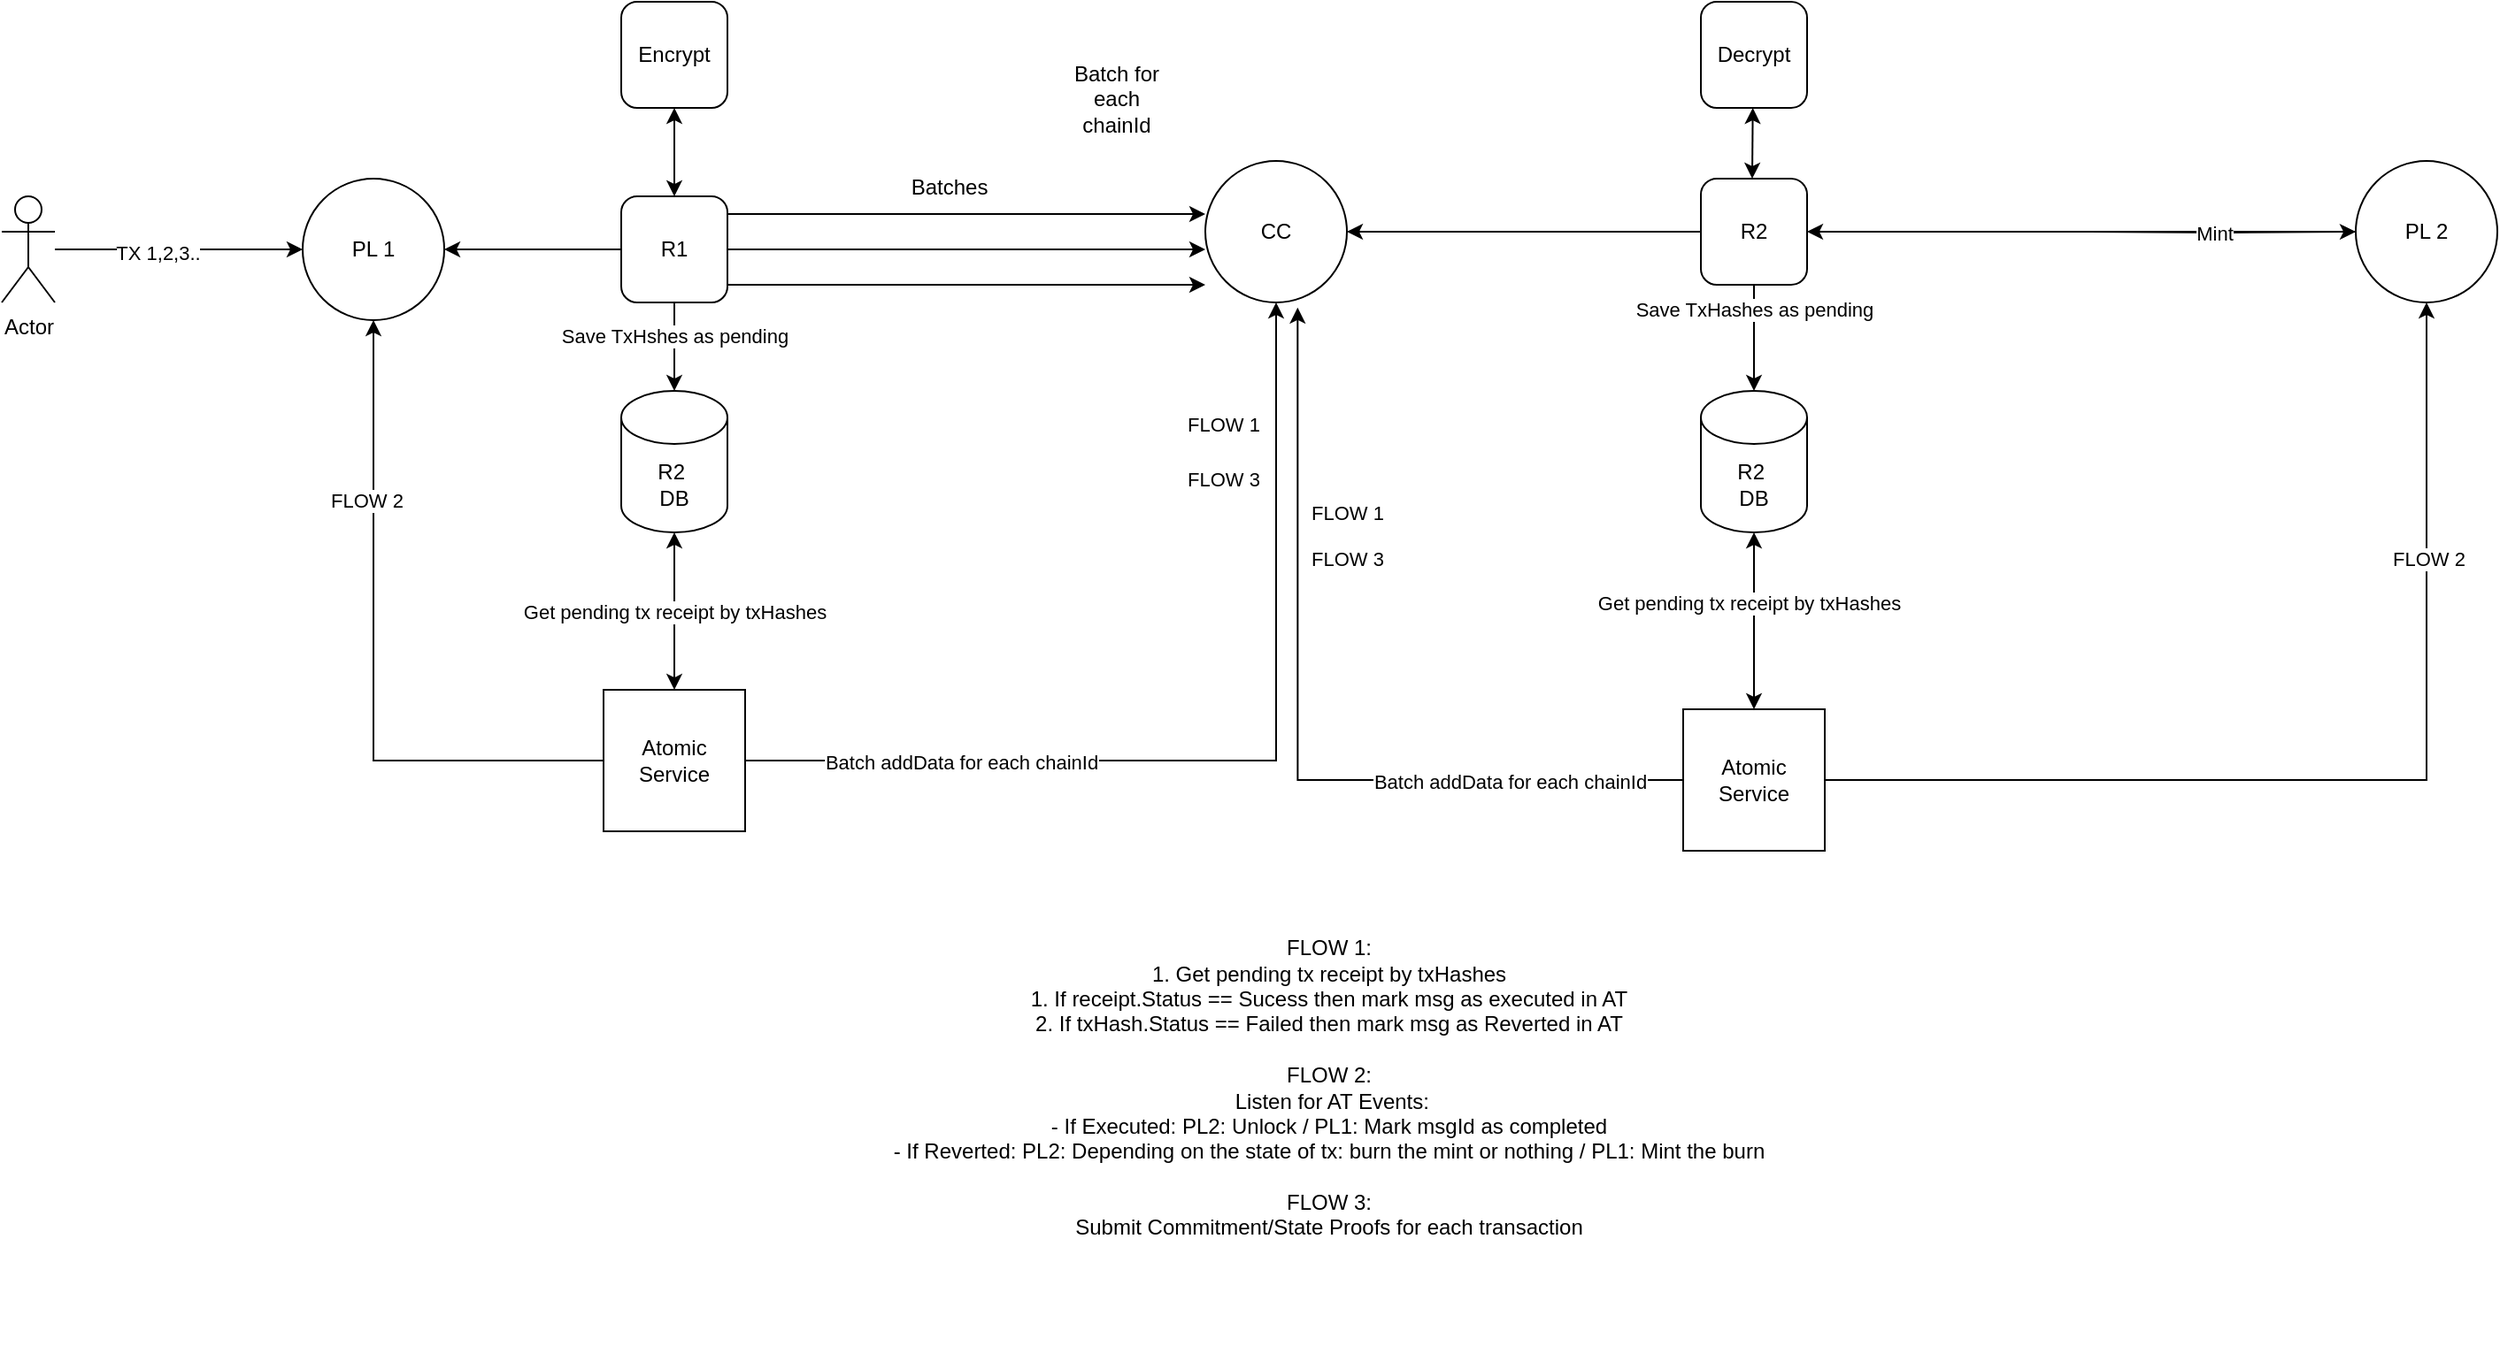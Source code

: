 <mxfile version="26.0.12">
  <diagram name="Page-1" id="jjdIokGwkK0cTNG_v56w">
    <mxGraphModel grid="1" page="1" gridSize="10" guides="1" tooltips="1" connect="1" arrows="1" fold="1" pageScale="1" pageWidth="827" pageHeight="1169" math="0" shadow="0">
      <root>
        <mxCell id="0" />
        <mxCell id="1" parent="0" />
        <mxCell id="jC8eQnZbyMVgpbqz0YAS-1" value="PL 1" style="ellipse;whiteSpace=wrap;html=1;aspect=fixed;" vertex="1" parent="1">
          <mxGeometry x="-670" y="70" width="80" height="80" as="geometry" />
        </mxCell>
        <mxCell id="jC8eQnZbyMVgpbqz0YAS-2" value="CC" style="ellipse;whiteSpace=wrap;html=1;aspect=fixed;" vertex="1" parent="1">
          <mxGeometry x="-160" y="60" width="80" height="80" as="geometry" />
        </mxCell>
        <mxCell id="jC8eQnZbyMVgpbqz0YAS-12" style="edgeStyle=orthogonalEdgeStyle;rounded=0;orthogonalLoop=1;jettySize=auto;html=1;" edge="1" parent="1" source="jC8eQnZbyMVgpbqz0YAS-3" target="jC8eQnZbyMVgpbqz0YAS-1">
          <mxGeometry relative="1" as="geometry" />
        </mxCell>
        <mxCell id="jC8eQnZbyMVgpbqz0YAS-17" value="TX 1,2,3.." style="edgeLabel;html=1;align=center;verticalAlign=middle;resizable=0;points=[];" vertex="1" connectable="0" parent="jC8eQnZbyMVgpbqz0YAS-12">
          <mxGeometry x="-0.181" y="-2" relative="1" as="geometry">
            <mxPoint as="offset" />
          </mxGeometry>
        </mxCell>
        <mxCell id="jC8eQnZbyMVgpbqz0YAS-3" value="Actor" style="shape=umlActor;verticalLabelPosition=bottom;verticalAlign=top;html=1;outlineConnect=0;" vertex="1" parent="1">
          <mxGeometry x="-840" y="80" width="30" height="60" as="geometry" />
        </mxCell>
        <mxCell id="jC8eQnZbyMVgpbqz0YAS-23" style="edgeStyle=orthogonalEdgeStyle;rounded=0;orthogonalLoop=1;jettySize=auto;html=1;" edge="1" parent="1" source="jC8eQnZbyMVgpbqz0YAS-9" target="jC8eQnZbyMVgpbqz0YAS-1">
          <mxGeometry relative="1" as="geometry" />
        </mxCell>
        <mxCell id="jC8eQnZbyMVgpbqz0YAS-9" value="R1" style="rounded=1;whiteSpace=wrap;html=1;direction=west;" vertex="1" parent="1">
          <mxGeometry x="-490" y="80" width="60" height="60" as="geometry" />
        </mxCell>
        <mxCell id="jC8eQnZbyMVgpbqz0YAS-26" value="" style="endArrow=classic;html=1;rounded=0;" edge="1" parent="1">
          <mxGeometry width="50" height="50" relative="1" as="geometry">
            <mxPoint x="-430" y="90" as="sourcePoint" />
            <mxPoint x="-160" y="90" as="targetPoint" />
          </mxGeometry>
        </mxCell>
        <mxCell id="jC8eQnZbyMVgpbqz0YAS-27" value="" style="endArrow=classic;html=1;rounded=0;" edge="1" parent="1">
          <mxGeometry width="50" height="50" relative="1" as="geometry">
            <mxPoint x="-430" y="110" as="sourcePoint" />
            <mxPoint x="-160" y="110" as="targetPoint" />
          </mxGeometry>
        </mxCell>
        <mxCell id="jC8eQnZbyMVgpbqz0YAS-28" value="" style="endArrow=classic;html=1;rounded=0;" edge="1" parent="1">
          <mxGeometry width="50" height="50" relative="1" as="geometry">
            <mxPoint x="-430" y="130" as="sourcePoint" />
            <mxPoint x="-160" y="130" as="targetPoint" />
          </mxGeometry>
        </mxCell>
        <mxCell id="lOxLSXKwkkoT4pX6Mbst-15" value="" style="edgeStyle=orthogonalEdgeStyle;rounded=0;orthogonalLoop=1;jettySize=auto;html=1;" edge="1" parent="1" source="jC8eQnZbyMVgpbqz0YAS-38" target="jC8eQnZbyMVgpbqz0YAS-39">
          <mxGeometry relative="1" as="geometry" />
        </mxCell>
        <mxCell id="jC8eQnZbyMVgpbqz0YAS-38" value="PL 2" style="ellipse;whiteSpace=wrap;html=1;aspect=fixed;" vertex="1" parent="1">
          <mxGeometry x="490" y="60" width="80" height="80" as="geometry" />
        </mxCell>
        <mxCell id="jC8eQnZbyMVgpbqz0YAS-40" style="edgeStyle=orthogonalEdgeStyle;rounded=0;orthogonalLoop=1;jettySize=auto;html=1;entryX=1;entryY=0.5;entryDx=0;entryDy=0;" edge="1" parent="1" source="jC8eQnZbyMVgpbqz0YAS-39" target="jC8eQnZbyMVgpbqz0YAS-2">
          <mxGeometry relative="1" as="geometry" />
        </mxCell>
        <mxCell id="jC8eQnZbyMVgpbqz0YAS-41" style="edgeStyle=orthogonalEdgeStyle;rounded=0;orthogonalLoop=1;jettySize=auto;html=1;entryX=0;entryY=0.5;entryDx=0;entryDy=0;" edge="1" parent="1" target="jC8eQnZbyMVgpbqz0YAS-38">
          <mxGeometry relative="1" as="geometry">
            <mxPoint x="340" y="100" as="sourcePoint" />
          </mxGeometry>
        </mxCell>
        <mxCell id="WL1zDc_9dbJnpeaUCEH6-11" value="Mint" style="edgeLabel;html=1;align=center;verticalAlign=middle;resizable=0;points=[];" vertex="1" connectable="0" parent="jC8eQnZbyMVgpbqz0YAS-41">
          <mxGeometry x="-0.088" relative="1" as="geometry">
            <mxPoint x="1" as="offset" />
          </mxGeometry>
        </mxCell>
        <mxCell id="grBhlKmiV8KGu_Lqcj6x-3" style="edgeStyle=orthogonalEdgeStyle;rounded=0;orthogonalLoop=1;jettySize=auto;html=1;" edge="1" parent="1" source="jC8eQnZbyMVgpbqz0YAS-39" target="grBhlKmiV8KGu_Lqcj6x-2">
          <mxGeometry relative="1" as="geometry" />
        </mxCell>
        <mxCell id="grBhlKmiV8KGu_Lqcj6x-4" value="Save TxHashes as pending" style="edgeLabel;html=1;align=center;verticalAlign=middle;resizable=0;points=[];" vertex="1" connectable="0" parent="grBhlKmiV8KGu_Lqcj6x-3">
          <mxGeometry x="-0.553" relative="1" as="geometry">
            <mxPoint as="offset" />
          </mxGeometry>
        </mxCell>
        <mxCell id="jC8eQnZbyMVgpbqz0YAS-39" value="R2" style="rounded=1;whiteSpace=wrap;html=1;" vertex="1" parent="1">
          <mxGeometry x="120" y="70" width="60" height="60" as="geometry" />
        </mxCell>
        <mxCell id="grBhlKmiV8KGu_Lqcj6x-15" style="edgeStyle=orthogonalEdgeStyle;rounded=0;orthogonalLoop=1;jettySize=auto;html=1;entryX=0.5;entryY=1;entryDx=0;entryDy=0;" edge="1" parent="1" source="grBhlKmiV8KGu_Lqcj6x-1" target="jC8eQnZbyMVgpbqz0YAS-38">
          <mxGeometry relative="1" as="geometry" />
        </mxCell>
        <mxCell id="grBhlKmiV8KGu_Lqcj6x-18" value="FLOW 2" style="edgeLabel;html=1;align=center;verticalAlign=middle;resizable=0;points=[];" vertex="1" connectable="0" parent="grBhlKmiV8KGu_Lqcj6x-15">
          <mxGeometry x="0.527" y="-1" relative="1" as="geometry">
            <mxPoint as="offset" />
          </mxGeometry>
        </mxCell>
        <mxCell id="grBhlKmiV8KGu_Lqcj6x-1" value="Atomic&lt;div&gt;Service&lt;/div&gt;" style="whiteSpace=wrap;html=1;aspect=fixed;" vertex="1" parent="1">
          <mxGeometry x="110" y="370" width="80" height="80" as="geometry" />
        </mxCell>
        <mxCell id="grBhlKmiV8KGu_Lqcj6x-2" value="R2&amp;nbsp;&lt;br&gt;DB" style="shape=cylinder3;whiteSpace=wrap;html=1;boundedLbl=1;backgroundOutline=1;size=15;" vertex="1" parent="1">
          <mxGeometry x="120" y="190" width="60" height="80" as="geometry" />
        </mxCell>
        <mxCell id="grBhlKmiV8KGu_Lqcj6x-7" value="" style="endArrow=classic;startArrow=classic;html=1;rounded=0;entryX=0.5;entryY=1;entryDx=0;entryDy=0;entryPerimeter=0;exitX=0.5;exitY=0;exitDx=0;exitDy=0;" edge="1" parent="1" source="grBhlKmiV8KGu_Lqcj6x-1" target="grBhlKmiV8KGu_Lqcj6x-2">
          <mxGeometry width="50" height="50" relative="1" as="geometry">
            <mxPoint x="10" y="360" as="sourcePoint" />
            <mxPoint y="290" as="targetPoint" />
          </mxGeometry>
        </mxCell>
        <mxCell id="grBhlKmiV8KGu_Lqcj6x-19" value="Get pending tx receipt by txHashes" style="edgeLabel;html=1;align=center;verticalAlign=middle;resizable=0;points=[];" vertex="1" connectable="0" parent="grBhlKmiV8KGu_Lqcj6x-7">
          <mxGeometry x="0.208" y="3" relative="1" as="geometry">
            <mxPoint as="offset" />
          </mxGeometry>
        </mxCell>
        <mxCell id="grBhlKmiV8KGu_Lqcj6x-9" value="Batch for each chainId" style="text;html=1;align=center;verticalAlign=middle;whiteSpace=wrap;rounded=0;" vertex="1" parent="1">
          <mxGeometry x="-240" y="10" width="60" height="30" as="geometry" />
        </mxCell>
        <mxCell id="grBhlKmiV8KGu_Lqcj6x-13" value="&lt;div&gt;FLOW 1:&lt;/div&gt;&lt;div&gt;1. Get pending tx receipt by txHashes&lt;br&gt;1. If receipt.Status == Sucess then mark msg as executed in AT&lt;/div&gt;&lt;div&gt;2. If txHash.Status == Failed then mark msg as Reverted in AT&lt;/div&gt;&lt;div&gt;&lt;br&gt;FLOW 2:&lt;br&gt;&amp;nbsp;Listen for AT Events:&lt;/div&gt;&lt;div&gt;- If Executed: PL2: Unlock / PL1: Mark msgId as completed&lt;/div&gt;&lt;div&gt;- If Reverted: PL2: Depending on the state of tx: burn the mint or nothing / PL1: Mint the burn&lt;/div&gt;&lt;div&gt;&lt;br&gt;&lt;/div&gt;&lt;div&gt;FLOW 3:&lt;br&gt;Submit Commitment/State Proofs for each transaction&lt;/div&gt;" style="text;html=1;align=center;verticalAlign=middle;whiteSpace=wrap;rounded=0;" vertex="1" parent="1">
          <mxGeometry x="-350" y="439" width="520" height="290" as="geometry" />
        </mxCell>
        <mxCell id="grBhlKmiV8KGu_Lqcj6x-14" style="edgeStyle=orthogonalEdgeStyle;rounded=0;orthogonalLoop=1;jettySize=auto;html=1;entryX=0.652;entryY=1.036;entryDx=0;entryDy=0;entryPerimeter=0;" edge="1" parent="1" source="grBhlKmiV8KGu_Lqcj6x-1" target="jC8eQnZbyMVgpbqz0YAS-2">
          <mxGeometry relative="1" as="geometry" />
        </mxCell>
        <mxCell id="grBhlKmiV8KGu_Lqcj6x-17" value="FLOW 1" style="edgeLabel;html=1;align=center;verticalAlign=middle;resizable=0;points=[];" vertex="1" connectable="0" parent="grBhlKmiV8KGu_Lqcj6x-14">
          <mxGeometry x="0.523" y="-1" relative="1" as="geometry">
            <mxPoint x="27" as="offset" />
          </mxGeometry>
        </mxCell>
        <mxCell id="Oa1XFfwDW6AJAdSMrRsP-1" value="FLOW 3&lt;div&gt;&lt;br&gt;&lt;/div&gt;" style="edgeLabel;html=1;align=center;verticalAlign=middle;resizable=0;points=[];" vertex="1" connectable="0" parent="grBhlKmiV8KGu_Lqcj6x-14">
          <mxGeometry x="0.386" relative="1" as="geometry">
            <mxPoint x="28" as="offset" />
          </mxGeometry>
        </mxCell>
        <mxCell id="Oa1XFfwDW6AJAdSMrRsP-16" value="Batch addData for each chainId" style="edgeLabel;html=1;align=center;verticalAlign=middle;resizable=0;points=[];" vertex="1" connectable="0" parent="grBhlKmiV8KGu_Lqcj6x-14">
          <mxGeometry x="-0.596" y="1" relative="1" as="geometry">
            <mxPoint as="offset" />
          </mxGeometry>
        </mxCell>
        <mxCell id="Oa1XFfwDW6AJAdSMrRsP-2" value="R2&amp;nbsp;&lt;br&gt;DB" style="shape=cylinder3;whiteSpace=wrap;html=1;boundedLbl=1;backgroundOutline=1;size=15;" vertex="1" parent="1">
          <mxGeometry x="-490" y="190" width="60" height="80" as="geometry" />
        </mxCell>
        <mxCell id="Oa1XFfwDW6AJAdSMrRsP-9" style="edgeStyle=orthogonalEdgeStyle;rounded=0;orthogonalLoop=1;jettySize=auto;html=1;" edge="1" parent="1" source="Oa1XFfwDW6AJAdSMrRsP-6" target="jC8eQnZbyMVgpbqz0YAS-2">
          <mxGeometry relative="1" as="geometry">
            <mxPoint x="-130" y="380" as="targetPoint" />
          </mxGeometry>
        </mxCell>
        <mxCell id="Oa1XFfwDW6AJAdSMrRsP-14" value="FLOW 1" style="edgeLabel;html=1;align=center;verticalAlign=middle;resizable=0;points=[];" vertex="1" connectable="0" parent="Oa1XFfwDW6AJAdSMrRsP-9">
          <mxGeometry x="0.754" y="3" relative="1" as="geometry">
            <mxPoint x="-27" as="offset" />
          </mxGeometry>
        </mxCell>
        <mxCell id="Oa1XFfwDW6AJAdSMrRsP-15" value="FLOW 3" style="edgeLabel;html=1;align=center;verticalAlign=middle;resizable=0;points=[];" vertex="1" connectable="0" parent="Oa1XFfwDW6AJAdSMrRsP-9">
          <mxGeometry x="0.643" y="2" relative="1" as="geometry">
            <mxPoint x="-28" as="offset" />
          </mxGeometry>
        </mxCell>
        <mxCell id="Oa1XFfwDW6AJAdSMrRsP-20" value="Batch addData for each chainId" style="edgeLabel;html=1;align=center;verticalAlign=middle;resizable=0;points=[];" vertex="1" connectable="0" parent="Oa1XFfwDW6AJAdSMrRsP-9">
          <mxGeometry x="-0.562" y="-1" relative="1" as="geometry">
            <mxPoint x="-1" as="offset" />
          </mxGeometry>
        </mxCell>
        <mxCell id="Oa1XFfwDW6AJAdSMrRsP-10" style="edgeStyle=orthogonalEdgeStyle;rounded=0;orthogonalLoop=1;jettySize=auto;html=1;" edge="1" parent="1" source="Oa1XFfwDW6AJAdSMrRsP-6" target="jC8eQnZbyMVgpbqz0YAS-1">
          <mxGeometry relative="1" as="geometry" />
        </mxCell>
        <mxCell id="Oa1XFfwDW6AJAdSMrRsP-12" value="FLOW 2" style="edgeLabel;html=1;align=center;verticalAlign=middle;resizable=0;points=[];" vertex="1" connectable="0" parent="Oa1XFfwDW6AJAdSMrRsP-10">
          <mxGeometry x="0.464" y="4" relative="1" as="geometry">
            <mxPoint as="offset" />
          </mxGeometry>
        </mxCell>
        <mxCell id="Oa1XFfwDW6AJAdSMrRsP-6" value="Atomic&lt;div&gt;Service&lt;/div&gt;" style="whiteSpace=wrap;html=1;aspect=fixed;" vertex="1" parent="1">
          <mxGeometry x="-500" y="359" width="80" height="80" as="geometry" />
        </mxCell>
        <mxCell id="Oa1XFfwDW6AJAdSMrRsP-7" style="edgeStyle=orthogonalEdgeStyle;rounded=0;orthogonalLoop=1;jettySize=auto;html=1;entryX=0.5;entryY=0;entryDx=0;entryDy=0;entryPerimeter=0;" edge="1" parent="1" source="jC8eQnZbyMVgpbqz0YAS-9" target="Oa1XFfwDW6AJAdSMrRsP-2">
          <mxGeometry relative="1" as="geometry" />
        </mxCell>
        <mxCell id="Oa1XFfwDW6AJAdSMrRsP-11" value="Save TxHshes as pending" style="edgeLabel;html=1;align=center;verticalAlign=middle;resizable=0;points=[];" vertex="1" connectable="0" parent="Oa1XFfwDW6AJAdSMrRsP-7">
          <mxGeometry x="-0.247" relative="1" as="geometry">
            <mxPoint as="offset" />
          </mxGeometry>
        </mxCell>
        <mxCell id="Oa1XFfwDW6AJAdSMrRsP-8" value="Get pending tx receipt by txHashes" style="endArrow=classic;startArrow=classic;html=1;rounded=0;entryX=0.5;entryY=1;entryDx=0;entryDy=0;entryPerimeter=0;exitX=0.5;exitY=0;exitDx=0;exitDy=0;" edge="1" parent="1" source="Oa1XFfwDW6AJAdSMrRsP-6" target="Oa1XFfwDW6AJAdSMrRsP-2">
          <mxGeometry width="50" height="50" relative="1" as="geometry">
            <mxPoint x="-540" y="350" as="sourcePoint" />
            <mxPoint x="-490" y="300" as="targetPoint" />
          </mxGeometry>
        </mxCell>
        <mxCell id="WL1zDc_9dbJnpeaUCEH6-6" value="Encrypt" style="rounded=1;whiteSpace=wrap;html=1;" vertex="1" parent="1">
          <mxGeometry x="-490" y="-30" width="60" height="60" as="geometry" />
        </mxCell>
        <mxCell id="WL1zDc_9dbJnpeaUCEH6-8" value="Batches" style="text;html=1;align=center;verticalAlign=middle;resizable=0;points=[];autosize=1;strokeColor=none;fillColor=none;" vertex="1" parent="1">
          <mxGeometry x="-340" y="60" width="70" height="30" as="geometry" />
        </mxCell>
        <mxCell id="WL1zDc_9dbJnpeaUCEH6-9" value="Decrypt" style="rounded=1;whiteSpace=wrap;html=1;" vertex="1" parent="1">
          <mxGeometry x="120" y="-30" width="60" height="60" as="geometry" />
        </mxCell>
        <mxCell id="e_S34ANht-8-f1cvQSMC-4" value="" style="endArrow=classic;startArrow=classic;html=1;rounded=0;entryX=0.5;entryY=1;entryDx=0;entryDy=0;exitX=0.5;exitY=1;exitDx=0;exitDy=0;" edge="1" parent="1" source="jC8eQnZbyMVgpbqz0YAS-9" target="WL1zDc_9dbJnpeaUCEH6-6">
          <mxGeometry width="50" height="50" relative="1" as="geometry">
            <mxPoint x="-455" y="70" as="sourcePoint" />
            <mxPoint x="-410" y="25" as="targetPoint" />
          </mxGeometry>
        </mxCell>
        <mxCell id="e_S34ANht-8-f1cvQSMC-6" value="" style="endArrow=classic;startArrow=classic;html=1;rounded=0;entryX=0.5;entryY=1;entryDx=0;entryDy=0;" edge="1" parent="1">
          <mxGeometry width="50" height="50" relative="1" as="geometry">
            <mxPoint x="149" y="70" as="sourcePoint" />
            <mxPoint x="149.33" y="30" as="targetPoint" />
          </mxGeometry>
        </mxCell>
      </root>
    </mxGraphModel>
  </diagram>
</mxfile>
